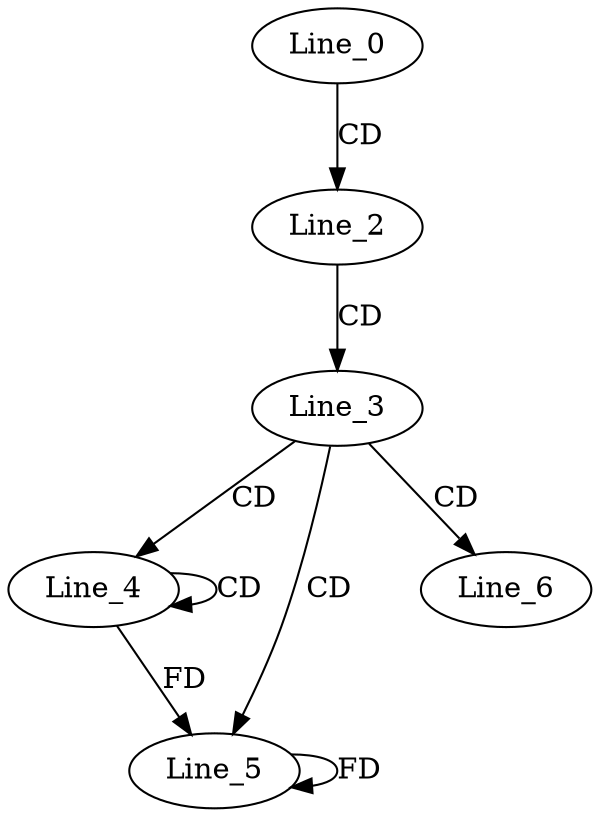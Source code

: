 digraph G {
  Line_0;
  Line_2;
  Line_3;
  Line_4;
  Line_4;
  Line_5;
  Line_5;
  Line_6;
  Line_0 -> Line_2 [ label="CD" ];
  Line_2 -> Line_3 [ label="CD" ];
  Line_3 -> Line_4 [ label="CD" ];
  Line_4 -> Line_4 [ label="CD" ];
  Line_3 -> Line_5 [ label="CD" ];
  Line_4 -> Line_5 [ label="FD" ];
  Line_5 -> Line_5 [ label="FD" ];
  Line_3 -> Line_6 [ label="CD" ];
}
